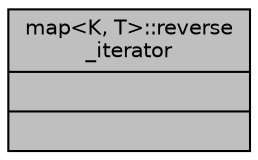 digraph "map&lt;K, T&gt;::reverse_iterator"
{
 // INTERACTIVE_SVG=YES
  bgcolor="transparent";
  edge [fontname="Helvetica",fontsize="10",labelfontname="Helvetica",labelfontsize="10"];
  node [fontname="Helvetica",fontsize="10",shape=record];
  Node1 [label="{map\<K, T\>::reverse\l_iterator\n||}",height=0.2,width=0.4,color="black", fillcolor="grey75", style="filled", fontcolor="black"];
}
